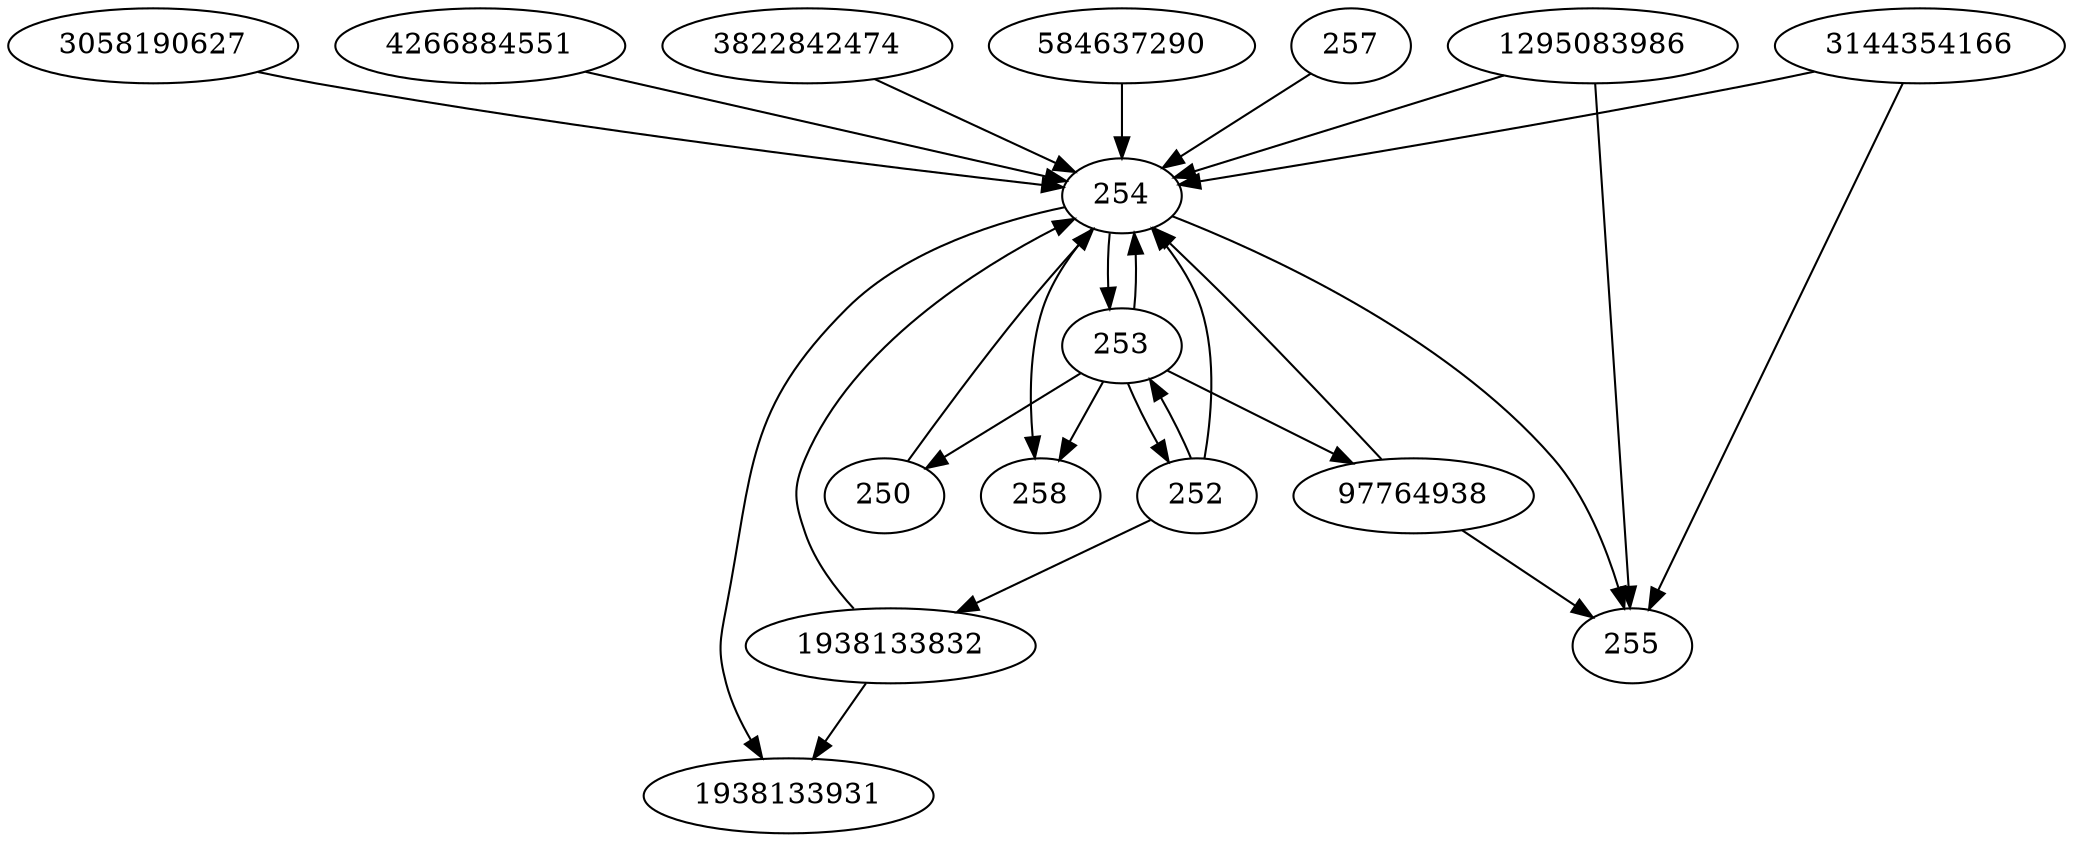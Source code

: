 strict digraph  {
257;
258;
3058190627;
4266884551;
1938133832;
3822842474;
584637290;
97764938;
1938133931;
1295083986;
3144354166;
250;
252;
253;
254;
255;
257 -> 254;
3058190627 -> 254;
4266884551 -> 254;
1938133832 -> 1938133931;
1938133832 -> 254;
3822842474 -> 254;
584637290 -> 254;
97764938 -> 254;
97764938 -> 255;
1295083986 -> 254;
1295083986 -> 255;
3144354166 -> 254;
3144354166 -> 255;
250 -> 254;
252 -> 253;
252 -> 1938133832;
252 -> 254;
253 -> 97764938;
253 -> 258;
253 -> 252;
253 -> 250;
253 -> 254;
254 -> 255;
254 -> 253;
254 -> 258;
254 -> 1938133931;
}
